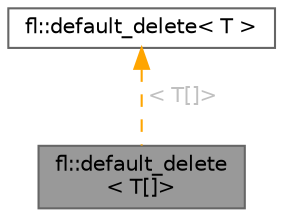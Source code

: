 digraph "fl::default_delete&lt; T[]&gt;"
{
 // INTERACTIVE_SVG=YES
 // LATEX_PDF_SIZE
  bgcolor="transparent";
  edge [fontname=Helvetica,fontsize=10,labelfontname=Helvetica,labelfontsize=10];
  node [fontname=Helvetica,fontsize=10,shape=box,height=0.2,width=0.4];
  Node1 [id="Node000001",label="fl::default_delete\l\< T[]\>",height=0.2,width=0.4,color="gray40", fillcolor="grey60", style="filled", fontcolor="black",tooltip=" "];
  Node2 -> Node1 [id="edge1_Node000001_Node000002",dir="back",color="orange",style="dashed",tooltip=" ",label=" \< T[]\>",fontcolor="grey" ];
  Node2 [id="Node000002",label="fl::default_delete\< T \>",height=0.2,width=0.4,color="gray40", fillcolor="white", style="filled",URL="$d5/d2b/structfl_1_1default__delete.html",tooltip=" "];
}
